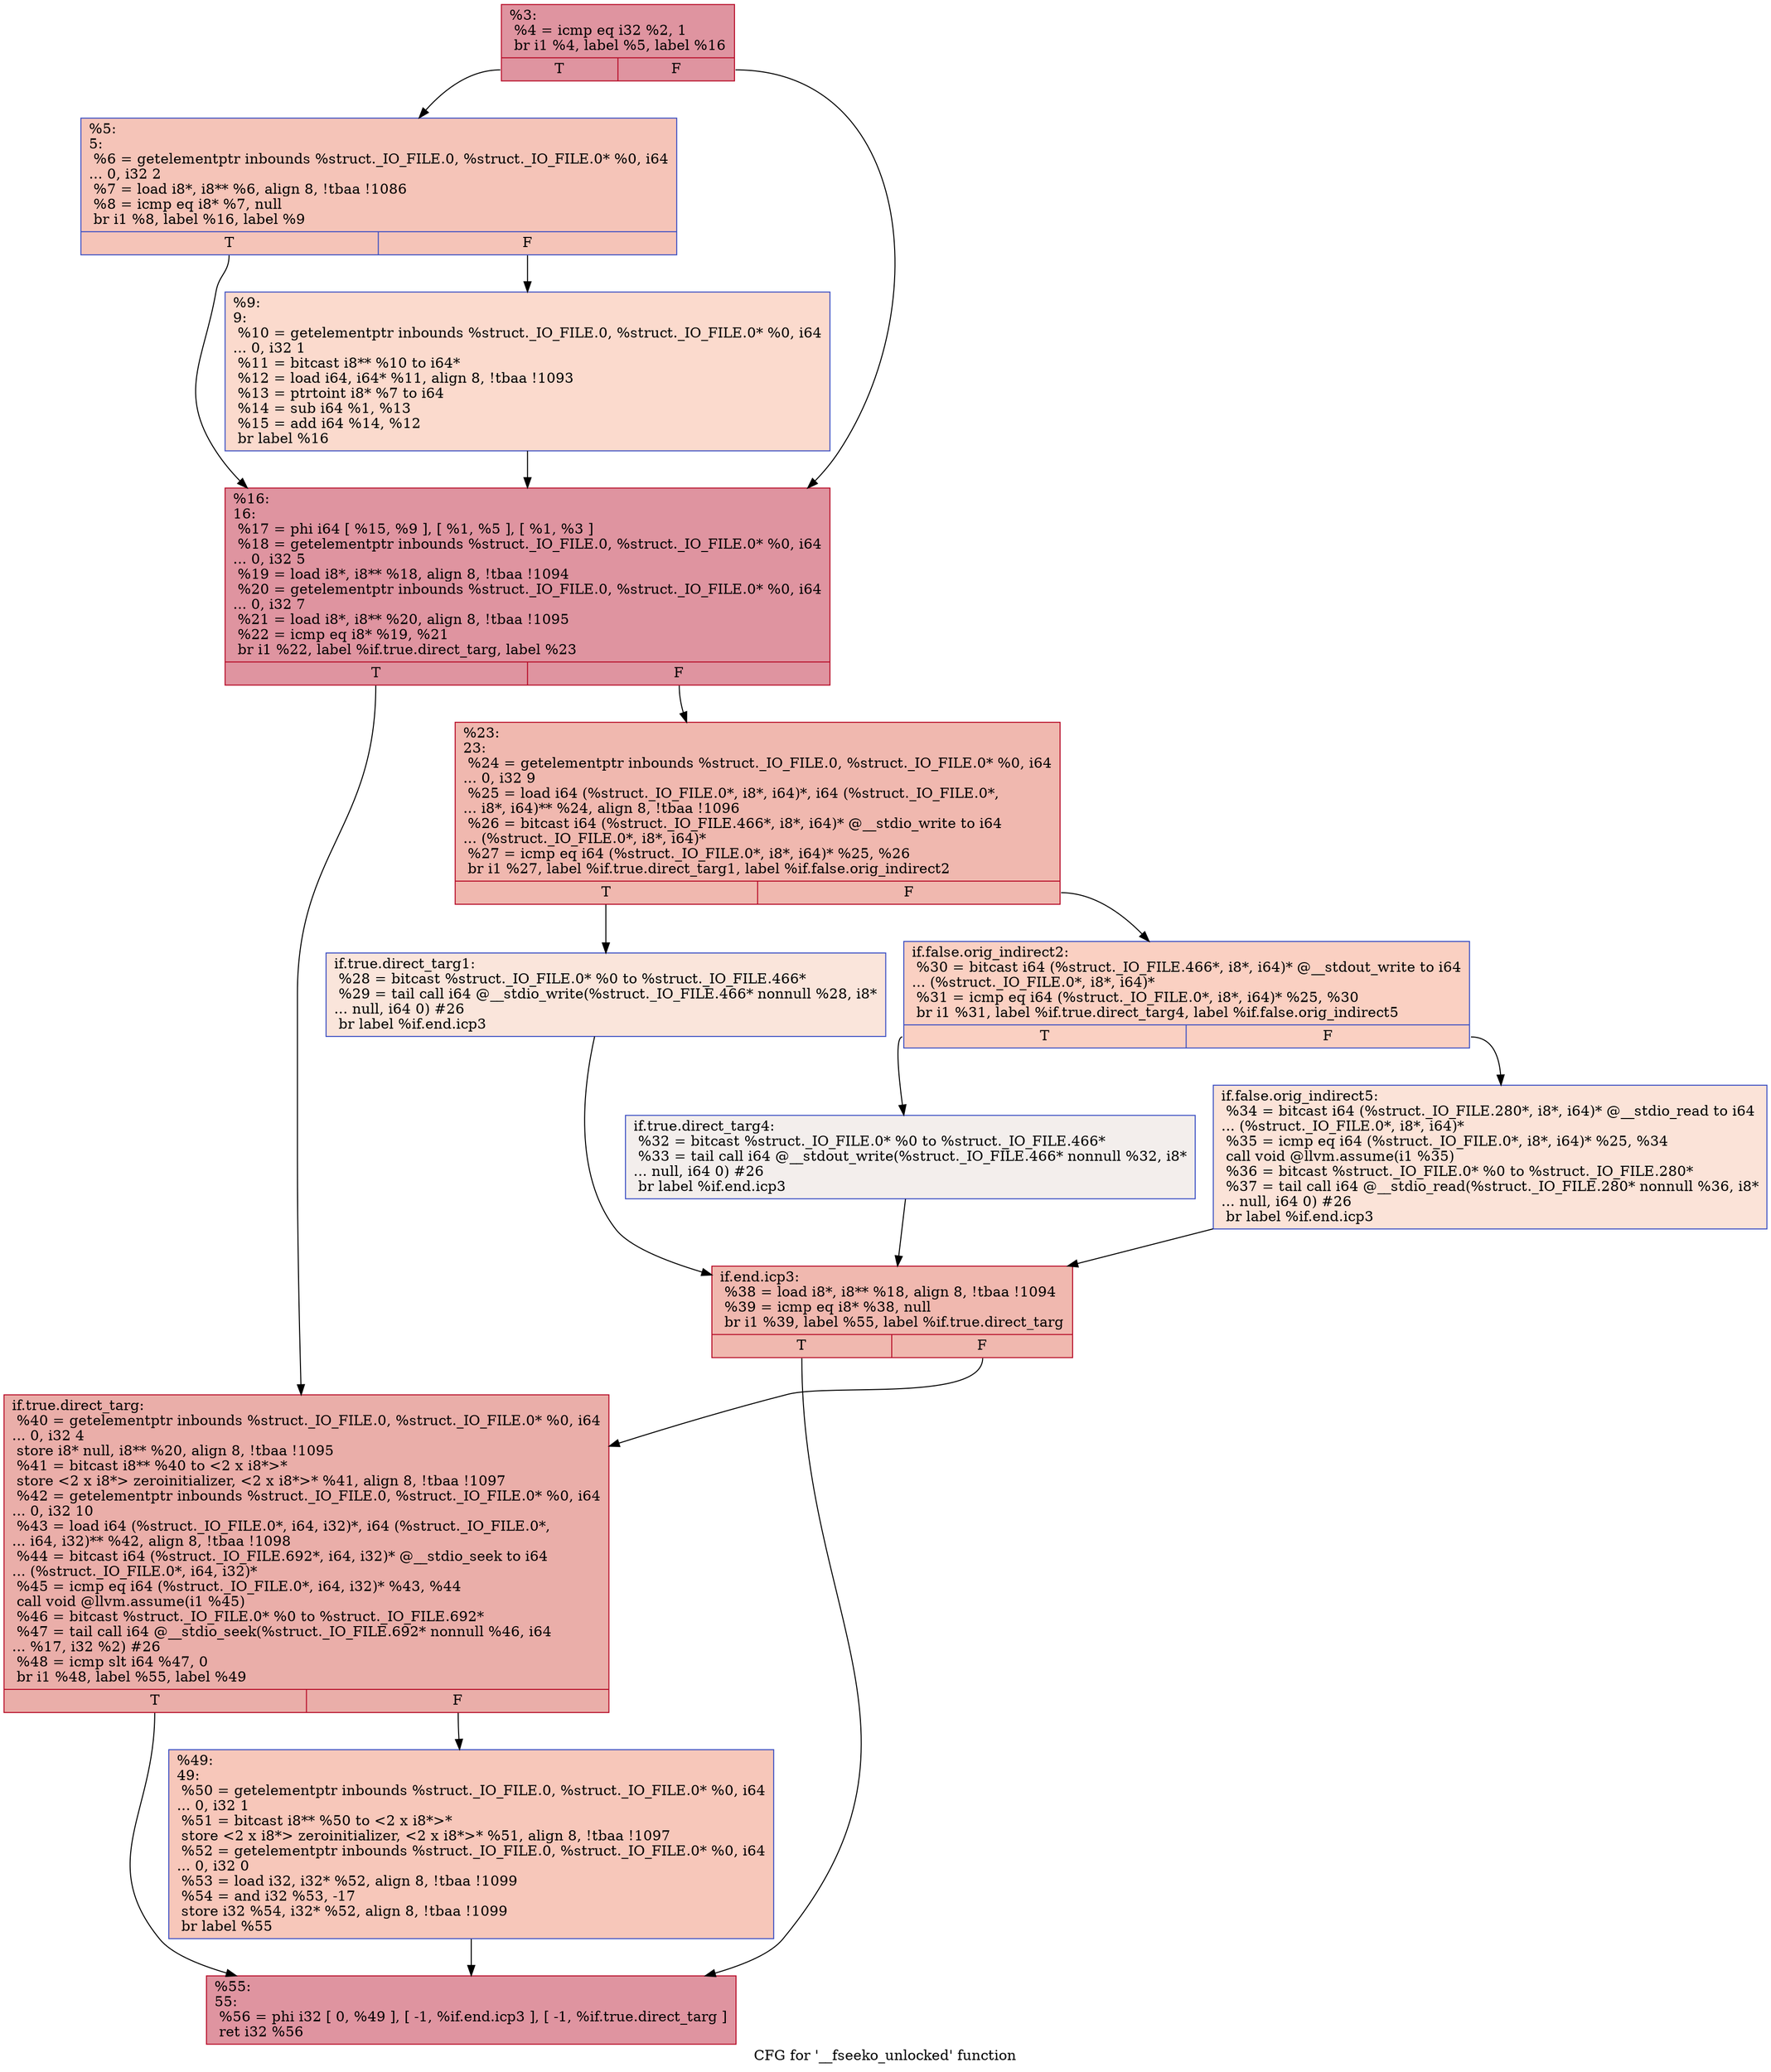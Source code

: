 digraph "CFG for '__fseeko_unlocked' function" {
	label="CFG for '__fseeko_unlocked' function";

	Node0x249c710 [shape=record,color="#b70d28ff", style=filled, fillcolor="#b70d2870",label="{%3:\l  %4 = icmp eq i32 %2, 1\l  br i1 %4, label %5, label %16\l|{<s0>T|<s1>F}}"];
	Node0x249c710:s0 -> Node0x249c850;
	Node0x249c710:s1 -> Node0x249c8f0;
	Node0x249c850 [shape=record,color="#3d50c3ff", style=filled, fillcolor="#e97a5f70",label="{%5:\l5:                                                \l  %6 = getelementptr inbounds %struct._IO_FILE.0, %struct._IO_FILE.0* %0, i64\l... 0, i32 2\l  %7 = load i8*, i8** %6, align 8, !tbaa !1086\l  %8 = icmp eq i8* %7, null\l  br i1 %8, label %16, label %9\l|{<s0>T|<s1>F}}"];
	Node0x249c850:s0 -> Node0x249c8f0;
	Node0x249c850:s1 -> Node0x249c8a0;
	Node0x249c8a0 [shape=record,color="#3d50c3ff", style=filled, fillcolor="#f7ac8e70",label="{%9:\l9:                                                \l  %10 = getelementptr inbounds %struct._IO_FILE.0, %struct._IO_FILE.0* %0, i64\l... 0, i32 1\l  %11 = bitcast i8** %10 to i64*\l  %12 = load i64, i64* %11, align 8, !tbaa !1093\l  %13 = ptrtoint i8* %7 to i64\l  %14 = sub i64 %1, %13\l  %15 = add i64 %14, %12\l  br label %16\l}"];
	Node0x249c8a0 -> Node0x249c8f0;
	Node0x249c8f0 [shape=record,color="#b70d28ff", style=filled, fillcolor="#b70d2870",label="{%16:\l16:                                               \l  %17 = phi i64 [ %15, %9 ], [ %1, %5 ], [ %1, %3 ]\l  %18 = getelementptr inbounds %struct._IO_FILE.0, %struct._IO_FILE.0* %0, i64\l... 0, i32 5\l  %19 = load i8*, i8** %18, align 8, !tbaa !1094\l  %20 = getelementptr inbounds %struct._IO_FILE.0, %struct._IO_FILE.0* %0, i64\l... 0, i32 7\l  %21 = load i8*, i8** %20, align 8, !tbaa !1095\l  %22 = icmp eq i8* %19, %21\l  br i1 %22, label %if.true.direct_targ, label %23\l|{<s0>T|<s1>F}}"];
	Node0x249c8f0:s0 -> Node0x249cb20;
	Node0x249c8f0:s1 -> Node0x249c940;
	Node0x249c940 [shape=record,color="#b70d28ff", style=filled, fillcolor="#dc5d4a70",label="{%23:\l23:                                               \l  %24 = getelementptr inbounds %struct._IO_FILE.0, %struct._IO_FILE.0* %0, i64\l... 0, i32 9\l  %25 = load i64 (%struct._IO_FILE.0*, i8*, i64)*, i64 (%struct._IO_FILE.0*,\l... i8*, i64)** %24, align 8, !tbaa !1096\l  %26 = bitcast i64 (%struct._IO_FILE.466*, i8*, i64)* @__stdio_write to i64\l... (%struct._IO_FILE.0*, i8*, i64)*\l  %27 = icmp eq i64 (%struct._IO_FILE.0*, i8*, i64)* %25, %26\l  br i1 %27, label %if.true.direct_targ1, label %if.false.orig_indirect2\l|{<s0>T|<s1>F}}"];
	Node0x249c940:s0 -> Node0x249c990;
	Node0x249c940:s1 -> Node0x249c9e0;
	Node0x249c990 [shape=record,color="#3d50c3ff", style=filled, fillcolor="#f4c5ad70",label="{if.true.direct_targ1:                             \l  %28 = bitcast %struct._IO_FILE.0* %0 to %struct._IO_FILE.466*\l  %29 = tail call i64 @__stdio_write(%struct._IO_FILE.466* nonnull %28, i8*\l... null, i64 0) #26\l  br label %if.end.icp3\l}"];
	Node0x249c990 -> Node0x249cad0;
	Node0x249c9e0 [shape=record,color="#3d50c3ff", style=filled, fillcolor="#f3947570",label="{if.false.orig_indirect2:                          \l  %30 = bitcast i64 (%struct._IO_FILE.466*, i8*, i64)* @__stdout_write to i64\l... (%struct._IO_FILE.0*, i8*, i64)*\l  %31 = icmp eq i64 (%struct._IO_FILE.0*, i8*, i64)* %25, %30\l  br i1 %31, label %if.true.direct_targ4, label %if.false.orig_indirect5\l|{<s0>T|<s1>F}}"];
	Node0x249c9e0:s0 -> Node0x249ca30;
	Node0x249c9e0:s1 -> Node0x249ca80;
	Node0x249ca30 [shape=record,color="#3d50c3ff", style=filled, fillcolor="#e3d9d370",label="{if.true.direct_targ4:                             \l  %32 = bitcast %struct._IO_FILE.0* %0 to %struct._IO_FILE.466*\l  %33 = tail call i64 @__stdout_write(%struct._IO_FILE.466* nonnull %32, i8*\l... null, i64 0) #26\l  br label %if.end.icp3\l}"];
	Node0x249ca30 -> Node0x249cad0;
	Node0x249ca80 [shape=record,color="#3d50c3ff", style=filled, fillcolor="#f6bfa670",label="{if.false.orig_indirect5:                          \l  %34 = bitcast i64 (%struct._IO_FILE.280*, i8*, i64)* @__stdio_read to i64\l... (%struct._IO_FILE.0*, i8*, i64)*\l  %35 = icmp eq i64 (%struct._IO_FILE.0*, i8*, i64)* %25, %34\l  call void @llvm.assume(i1 %35)\l  %36 = bitcast %struct._IO_FILE.0* %0 to %struct._IO_FILE.280*\l  %37 = tail call i64 @__stdio_read(%struct._IO_FILE.280* nonnull %36, i8*\l... null, i64 0) #26\l  br label %if.end.icp3\l}"];
	Node0x249ca80 -> Node0x249cad0;
	Node0x249cad0 [shape=record,color="#b70d28ff", style=filled, fillcolor="#dc5d4a70",label="{if.end.icp3:                                      \l  %38 = load i8*, i8** %18, align 8, !tbaa !1094\l  %39 = icmp eq i8* %38, null\l  br i1 %39, label %55, label %if.true.direct_targ\l|{<s0>T|<s1>F}}"];
	Node0x249cad0:s0 -> Node0x249cbc0;
	Node0x249cad0:s1 -> Node0x249cb20;
	Node0x249cb20 [shape=record,color="#b70d28ff", style=filled, fillcolor="#d0473d70",label="{if.true.direct_targ:                              \l  %40 = getelementptr inbounds %struct._IO_FILE.0, %struct._IO_FILE.0* %0, i64\l... 0, i32 4\l  store i8* null, i8** %20, align 8, !tbaa !1095\l  %41 = bitcast i8** %40 to \<2 x i8*\>*\l  store \<2 x i8*\> zeroinitializer, \<2 x i8*\>* %41, align 8, !tbaa !1097\l  %42 = getelementptr inbounds %struct._IO_FILE.0, %struct._IO_FILE.0* %0, i64\l... 0, i32 10\l  %43 = load i64 (%struct._IO_FILE.0*, i64, i32)*, i64 (%struct._IO_FILE.0*,\l... i64, i32)** %42, align 8, !tbaa !1098\l  %44 = bitcast i64 (%struct._IO_FILE.692*, i64, i32)* @__stdio_seek to i64\l... (%struct._IO_FILE.0*, i64, i32)*\l  %45 = icmp eq i64 (%struct._IO_FILE.0*, i64, i32)* %43, %44\l  call void @llvm.assume(i1 %45)\l  %46 = bitcast %struct._IO_FILE.0* %0 to %struct._IO_FILE.692*\l  %47 = tail call i64 @__stdio_seek(%struct._IO_FILE.692* nonnull %46, i64\l... %17, i32 %2) #26\l  %48 = icmp slt i64 %47, 0\l  br i1 %48, label %55, label %49\l|{<s0>T|<s1>F}}"];
	Node0x249cb20:s0 -> Node0x249cbc0;
	Node0x249cb20:s1 -> Node0x249cb70;
	Node0x249cb70 [shape=record,color="#3d50c3ff", style=filled, fillcolor="#ec7f6370",label="{%49:\l49:                                               \l  %50 = getelementptr inbounds %struct._IO_FILE.0, %struct._IO_FILE.0* %0, i64\l... 0, i32 1\l  %51 = bitcast i8** %50 to \<2 x i8*\>*\l  store \<2 x i8*\> zeroinitializer, \<2 x i8*\>* %51, align 8, !tbaa !1097\l  %52 = getelementptr inbounds %struct._IO_FILE.0, %struct._IO_FILE.0* %0, i64\l... 0, i32 0\l  %53 = load i32, i32* %52, align 8, !tbaa !1099\l  %54 = and i32 %53, -17\l  store i32 %54, i32* %52, align 8, !tbaa !1099\l  br label %55\l}"];
	Node0x249cb70 -> Node0x249cbc0;
	Node0x249cbc0 [shape=record,color="#b70d28ff", style=filled, fillcolor="#b70d2870",label="{%55:\l55:                                               \l  %56 = phi i32 [ 0, %49 ], [ -1, %if.end.icp3 ], [ -1, %if.true.direct_targ ]\l  ret i32 %56\l}"];
}
